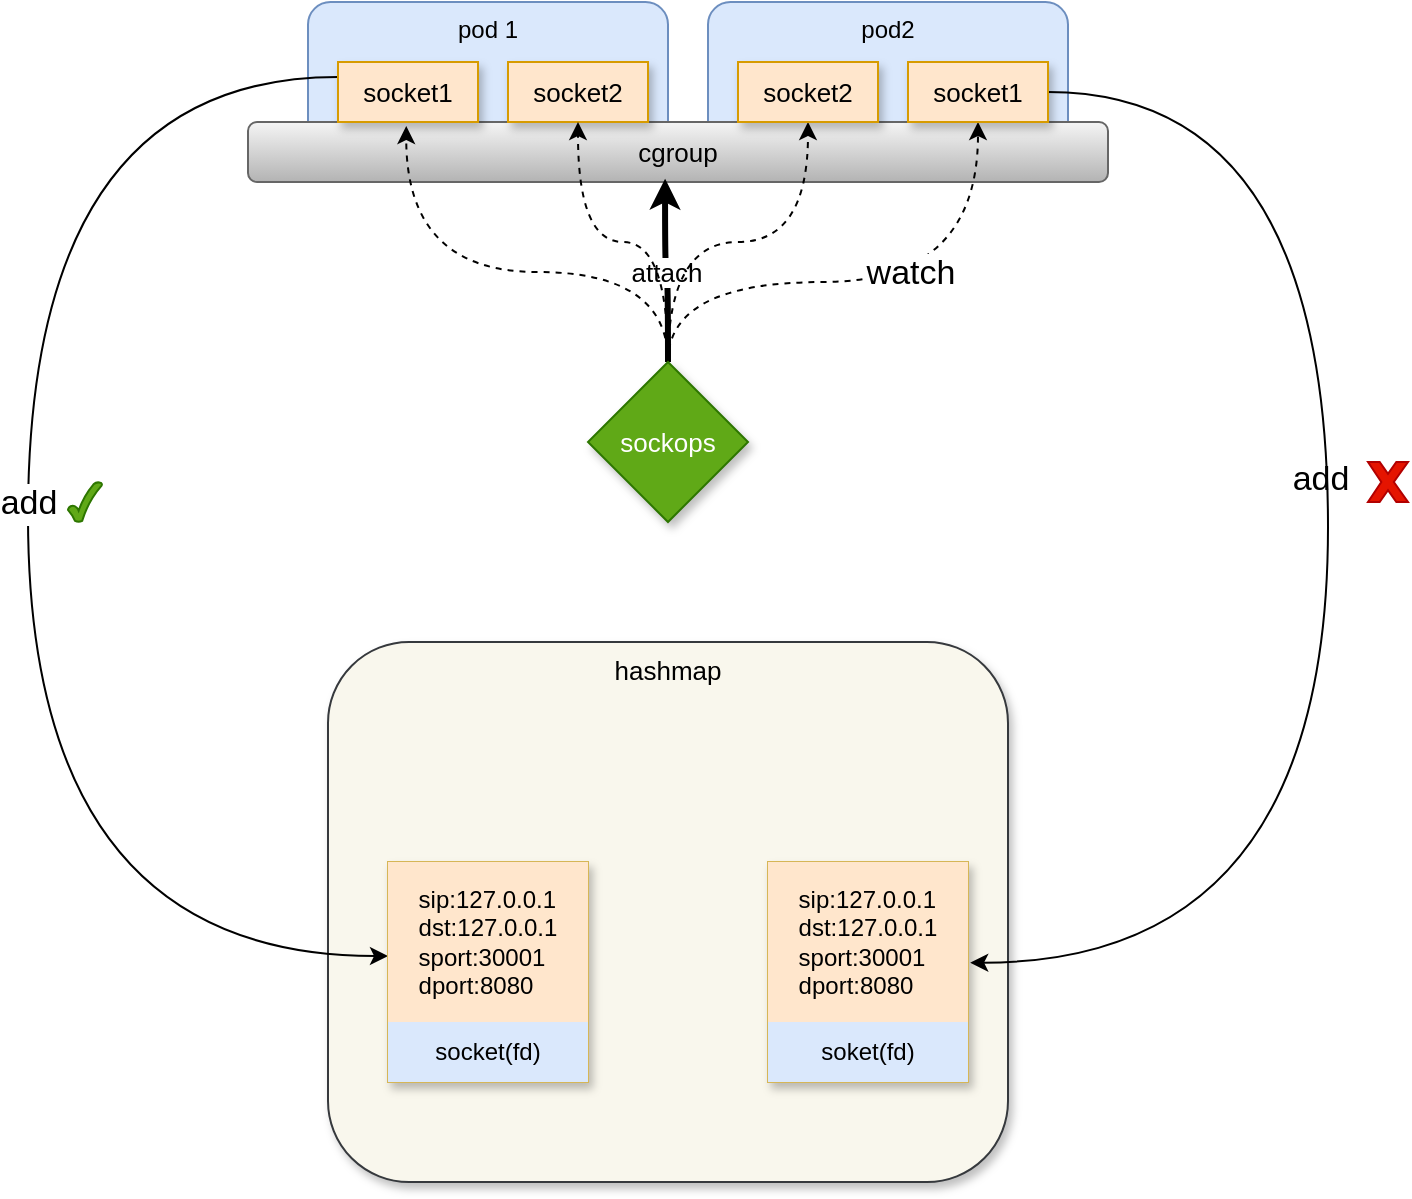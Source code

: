<mxfile version="14.4.2" type="github">
  <diagram id="0eA8aw2C4x_AHw5Ap8uo" name="Page-1">
    <mxGraphModel dx="-68" dy="475" grid="1" gridSize="10" guides="1" tooltips="1" connect="1" arrows="1" fold="1" page="1" pageScale="1" pageWidth="850" pageHeight="1100" math="0" shadow="0">
      <root>
        <mxCell id="0" />
        <mxCell id="1" parent="0" />
        <mxCell id="VWwcEUDeF1Gve_b1o335-10" value="" style="verticalLabelPosition=bottom;verticalAlign=top;html=1;shape=mxgraph.basic.x;fontSize=17;align=center;fillColor=#e51400;strokeColor=#B20000;fontColor=#ffffff;" vertex="1" parent="1">
          <mxGeometry x="1780" y="310" width="20" height="20" as="geometry" />
        </mxCell>
        <mxCell id="VWwcEUDeF1Gve_b1o335-2" value="pod2" style="rounded=1;whiteSpace=wrap;html=1;verticalAlign=top;align=center;fillColor=#dae8fc;strokeColor=#6c8ebf;" vertex="1" parent="1">
          <mxGeometry x="1450" y="80" width="180" height="75" as="geometry" />
        </mxCell>
        <mxCell id="VWwcEUDeF1Gve_b1o335-1" value="pod 1" style="rounded=1;whiteSpace=wrap;html=1;verticalAlign=top;align=center;fillColor=#dae8fc;strokeColor=#6c8ebf;" vertex="1" parent="1">
          <mxGeometry x="1250" y="80" width="180" height="75" as="geometry" />
        </mxCell>
        <mxCell id="QmatbKFXltCY_Pcwm0E2-36" value="cgroup" style="rounded=1;whiteSpace=wrap;html=1;shadow=0;glass=0;sketch=0;strokeWidth=1;gradientColor=#b3b3b3;fontSize=13;align=center;fillColor=#f5f5f5;strokeColor=#666666;" parent="1" vertex="1">
          <mxGeometry x="1220" y="140" width="430" height="30" as="geometry" />
        </mxCell>
        <mxCell id="QmatbKFXltCY_Pcwm0E2-2" value="hashmap" style="rounded=1;whiteSpace=wrap;html=1;strokeWidth=1;fontSize=13;verticalAlign=top;align=center;shadow=1;fillColor=#f9f7ed;strokeColor=#36393d;" parent="1" vertex="1">
          <mxGeometry x="1260" y="400" width="340" height="270" as="geometry" />
        </mxCell>
        <mxCell id="QmatbKFXltCY_Pcwm0E2-7" style="edgeStyle=orthogonalEdgeStyle;curved=1;rounded=0;orthogonalLoop=1;jettySize=auto;html=1;endArrow=classic;endFill=1;strokeColor=#000000;strokeWidth=1;fontSize=13;exitX=0;exitY=0.25;exitDx=0;exitDy=0;" parent="1" source="QmatbKFXltCY_Pcwm0E2-3" target="QmatbKFXltCY_Pcwm0E2-23" edge="1">
          <mxGeometry relative="1" as="geometry">
            <mxPoint x="1130" y="420" as="sourcePoint" />
            <mxPoint x="1314.455" y="557.02" as="targetPoint" />
            <Array as="points">
              <mxPoint x="1110" y="118" />
              <mxPoint x="1110" y="557" />
            </Array>
          </mxGeometry>
        </mxCell>
        <mxCell id="QmatbKFXltCY_Pcwm0E2-45" value="add" style="edgeLabel;html=1;align=center;verticalAlign=middle;resizable=0;points=[];fontSize=17;" parent="QmatbKFXltCY_Pcwm0E2-7" vertex="1" connectable="0">
          <mxGeometry x="0.359" relative="1" as="geometry">
            <mxPoint y="-158.5" as="offset" />
          </mxGeometry>
        </mxCell>
        <mxCell id="QmatbKFXltCY_Pcwm0E2-3" value="socket1" style="rounded=0;whiteSpace=wrap;html=1;strokeWidth=1;fontSize=13;fillColor=#ffe6cc;strokeColor=#d79b00;shadow=1;" parent="1" vertex="1">
          <mxGeometry x="1265" y="110" width="70" height="30" as="geometry" />
        </mxCell>
        <mxCell id="QmatbKFXltCY_Pcwm0E2-17" value="" style="shape=table;html=1;whiteSpace=wrap;startSize=0;container=1;collapsible=0;childLayout=tableLayout;verticalAlign=top;align=left;fillColor=#fff2cc;strokeColor=#d6b656;gradientColor=#ffffff;sketch=0;rounded=0;shadow=1;" parent="1" vertex="1">
          <mxGeometry x="1480" y="510" width="100" height="110" as="geometry" />
        </mxCell>
        <mxCell id="QmatbKFXltCY_Pcwm0E2-18" value="" style="shape=partialRectangle;html=1;whiteSpace=wrap;collapsible=0;dropTarget=0;pointerEvents=0;fillColor=none;top=0;left=0;bottom=0;right=0;points=[[0,0.5],[1,0.5]];portConstraint=eastwest;verticalAlign=top;" parent="QmatbKFXltCY_Pcwm0E2-17" vertex="1">
          <mxGeometry width="100" height="80" as="geometry" />
        </mxCell>
        <mxCell id="QmatbKFXltCY_Pcwm0E2-19" value="&lt;div style=&quot;text-align: justify&quot;&gt;&lt;span&gt;sip:127.0.0.1&lt;/span&gt;&lt;br&gt;&lt;/div&gt;&lt;div style=&quot;text-align: justify&quot;&gt;&lt;span&gt;dst:127.0.0.1&lt;/span&gt;&lt;/div&gt;&lt;div style=&quot;text-align: justify&quot;&gt;&lt;span&gt;sport:30001&lt;/span&gt;&lt;/div&gt;&lt;div style=&quot;text-align: justify&quot;&gt;&lt;span&gt;dport:8080&lt;/span&gt;&lt;/div&gt;" style="shape=partialRectangle;html=1;whiteSpace=wrap;connectable=0;overflow=hidden;fillColor=#ffe6cc;top=0;left=0;bottom=0;right=0;align=center;strokeColor=#d79b00;" parent="QmatbKFXltCY_Pcwm0E2-18" vertex="1">
          <mxGeometry width="100" height="80" as="geometry" />
        </mxCell>
        <mxCell id="QmatbKFXltCY_Pcwm0E2-20" value="" style="shape=partialRectangle;html=1;whiteSpace=wrap;collapsible=0;dropTarget=0;pointerEvents=0;fillColor=none;top=0;left=0;bottom=0;right=0;points=[[0,0.5],[1,0.5]];portConstraint=eastwest;" parent="QmatbKFXltCY_Pcwm0E2-17" vertex="1">
          <mxGeometry y="80" width="100" height="30" as="geometry" />
        </mxCell>
        <mxCell id="QmatbKFXltCY_Pcwm0E2-21" value="soket(fd)" style="shape=partialRectangle;html=1;whiteSpace=wrap;connectable=0;overflow=hidden;fillColor=#dae8fc;top=0;left=0;bottom=0;right=0;strokeColor=#6c8ebf;" parent="QmatbKFXltCY_Pcwm0E2-20" vertex="1">
          <mxGeometry width="100" height="30" as="geometry" />
        </mxCell>
        <mxCell id="QmatbKFXltCY_Pcwm0E2-22" value="" style="shape=table;html=1;whiteSpace=wrap;startSize=0;container=1;collapsible=0;childLayout=tableLayout;verticalAlign=top;align=left;fillColor=#fff2cc;strokeColor=#d6b656;shadow=1;" parent="1" vertex="1">
          <mxGeometry x="1290" y="510" width="100" height="110" as="geometry" />
        </mxCell>
        <mxCell id="QmatbKFXltCY_Pcwm0E2-23" value="" style="shape=partialRectangle;html=1;whiteSpace=wrap;collapsible=0;dropTarget=0;pointerEvents=0;fillColor=none;top=0;left=0;bottom=0;right=0;points=[[0,0.5],[1,0.5]];portConstraint=eastwest;verticalAlign=top;" parent="QmatbKFXltCY_Pcwm0E2-22" vertex="1">
          <mxGeometry width="100" height="80" as="geometry" />
        </mxCell>
        <mxCell id="QmatbKFXltCY_Pcwm0E2-24" value="&lt;div style=&quot;text-align: justify&quot;&gt;&lt;span&gt;sip:127.0.0.1&lt;/span&gt;&lt;br&gt;&lt;/div&gt;&lt;div style=&quot;text-align: justify&quot;&gt;&lt;span&gt;dst:127.0.0.1&lt;/span&gt;&lt;/div&gt;&lt;div style=&quot;text-align: justify&quot;&gt;&lt;span&gt;sport:30001&lt;/span&gt;&lt;/div&gt;&lt;div style=&quot;text-align: justify&quot;&gt;&lt;span&gt;dport:8080&lt;/span&gt;&lt;/div&gt;" style="shape=partialRectangle;html=1;whiteSpace=wrap;connectable=0;overflow=hidden;fillColor=#ffe6cc;top=0;left=0;bottom=0;right=0;align=center;strokeColor=#d79b00;" parent="QmatbKFXltCY_Pcwm0E2-23" vertex="1">
          <mxGeometry width="100" height="80" as="geometry" />
        </mxCell>
        <mxCell id="QmatbKFXltCY_Pcwm0E2-25" value="" style="shape=partialRectangle;html=1;whiteSpace=wrap;collapsible=0;dropTarget=0;pointerEvents=0;fillColor=none;top=0;left=0;bottom=0;right=0;points=[[0,0.5],[1,0.5]];portConstraint=eastwest;" parent="QmatbKFXltCY_Pcwm0E2-22" vertex="1">
          <mxGeometry y="80" width="100" height="30" as="geometry" />
        </mxCell>
        <mxCell id="QmatbKFXltCY_Pcwm0E2-26" value="socket(fd)" style="shape=partialRectangle;html=1;whiteSpace=wrap;connectable=0;overflow=hidden;fillColor=#dae8fc;top=0;left=0;bottom=0;right=0;strokeColor=#6c8ebf;" parent="QmatbKFXltCY_Pcwm0E2-25" vertex="1">
          <mxGeometry width="100" height="30" as="geometry" />
        </mxCell>
        <mxCell id="QmatbKFXltCY_Pcwm0E2-27" value="add" style="edgeLabel;html=1;align=center;verticalAlign=middle;resizable=0;points=[];fontSize=17;" parent="1" vertex="1" connectable="0">
          <mxGeometry x="1720" y="329.999" as="geometry">
            <mxPoint x="36" y="-11" as="offset" />
          </mxGeometry>
        </mxCell>
        <mxCell id="QmatbKFXltCY_Pcwm0E2-29" style="edgeStyle=orthogonalEdgeStyle;curved=1;rounded=0;orthogonalLoop=1;jettySize=auto;html=1;entryX=1.011;entryY=0.629;entryDx=0;entryDy=0;entryPerimeter=0;endArrow=classic;endFill=1;strokeColor=#000000;strokeWidth=1;fontSize=13;exitX=1;exitY=0.5;exitDx=0;exitDy=0;" parent="1" source="VWwcEUDeF1Gve_b1o335-4" target="QmatbKFXltCY_Pcwm0E2-18" edge="1">
          <mxGeometry relative="1" as="geometry">
            <Array as="points">
              <mxPoint x="1760" y="125" />
              <mxPoint x="1760" y="560" />
            </Array>
          </mxGeometry>
        </mxCell>
        <mxCell id="QmatbKFXltCY_Pcwm0E2-28" value="socket2" style="rounded=0;whiteSpace=wrap;html=1;strokeWidth=1;fontSize=13;fillColor=#ffe6cc;strokeColor=#d79b00;glass=0;shadow=1;" parent="1" vertex="1">
          <mxGeometry x="1350" y="110" width="70" height="30" as="geometry" />
        </mxCell>
        <mxCell id="QmatbKFXltCY_Pcwm0E2-37" value="attach" style="edgeStyle=orthogonalEdgeStyle;curved=1;rounded=0;orthogonalLoop=1;jettySize=auto;html=1;entryX=0.485;entryY=0.945;entryDx=0;entryDy=0;entryPerimeter=0;startArrow=none;startFill=0;endArrow=classic;endFill=1;strokeColor=#000000;strokeWidth=3;fontSize=13;exitX=0.5;exitY=0;exitDx=0;exitDy=0;" parent="1" source="QmatbKFXltCY_Pcwm0E2-32" target="QmatbKFXltCY_Pcwm0E2-36" edge="1">
          <mxGeometry relative="1" as="geometry">
            <mxPoint x="1430.034" y="210.034" as="sourcePoint" />
          </mxGeometry>
        </mxCell>
        <mxCell id="VWwcEUDeF1Gve_b1o335-5" style="edgeStyle=orthogonalEdgeStyle;rounded=0;orthogonalLoop=1;jettySize=auto;html=1;entryX=0.184;entryY=0.067;entryDx=0;entryDy=0;entryPerimeter=0;curved=1;dashed=1;" edge="1" parent="1" source="QmatbKFXltCY_Pcwm0E2-32" target="QmatbKFXltCY_Pcwm0E2-36">
          <mxGeometry relative="1" as="geometry" />
        </mxCell>
        <mxCell id="VWwcEUDeF1Gve_b1o335-6" style="edgeStyle=orthogonalEdgeStyle;curved=1;rounded=0;orthogonalLoop=1;jettySize=auto;html=1;dashed=1;" edge="1" parent="1" source="QmatbKFXltCY_Pcwm0E2-32" target="VWwcEUDeF1Gve_b1o335-4">
          <mxGeometry relative="1" as="geometry">
            <Array as="points">
              <mxPoint x="1430" y="220" />
              <mxPoint x="1585" y="220" />
            </Array>
          </mxGeometry>
        </mxCell>
        <mxCell id="VWwcEUDeF1Gve_b1o335-20" value="watch" style="edgeLabel;html=1;align=center;verticalAlign=middle;resizable=0;points=[];fontSize=17;" vertex="1" connectable="0" parent="VWwcEUDeF1Gve_b1o335-6">
          <mxGeometry x="0.166" y="4" relative="1" as="geometry">
            <mxPoint as="offset" />
          </mxGeometry>
        </mxCell>
        <mxCell id="VWwcEUDeF1Gve_b1o335-7" style="edgeStyle=orthogonalEdgeStyle;curved=1;rounded=0;orthogonalLoop=1;jettySize=auto;html=1;dashed=1;" edge="1" parent="1" source="QmatbKFXltCY_Pcwm0E2-32" target="QmatbKFXltCY_Pcwm0E2-28">
          <mxGeometry relative="1" as="geometry" />
        </mxCell>
        <mxCell id="VWwcEUDeF1Gve_b1o335-8" style="edgeStyle=orthogonalEdgeStyle;curved=1;rounded=0;orthogonalLoop=1;jettySize=auto;html=1;dashed=1;" edge="1" parent="1" source="QmatbKFXltCY_Pcwm0E2-32" target="VWwcEUDeF1Gve_b1o335-3">
          <mxGeometry relative="1" as="geometry" />
        </mxCell>
        <mxCell id="QmatbKFXltCY_Pcwm0E2-32" value="sockops" style="rhombus;whiteSpace=wrap;html=1;rounded=0;shadow=1;glass=0;sketch=0;strokeWidth=1;fontSize=13;align=center;fillColor=#60a917;strokeColor=#2D7600;fontColor=#ffffff;" parent="1" vertex="1">
          <mxGeometry x="1390" y="260" width="80" height="80" as="geometry" />
        </mxCell>
        <mxCell id="VWwcEUDeF1Gve_b1o335-3" value="socket2" style="rounded=0;whiteSpace=wrap;html=1;strokeWidth=1;fontSize=13;fillColor=#ffe6cc;strokeColor=#d79b00;shadow=1;" vertex="1" parent="1">
          <mxGeometry x="1465" y="110" width="70" height="30" as="geometry" />
        </mxCell>
        <mxCell id="VWwcEUDeF1Gve_b1o335-4" value="socket1" style="rounded=0;whiteSpace=wrap;html=1;strokeWidth=1;fontSize=13;fillColor=#ffe6cc;strokeColor=#d79b00;glass=0;shadow=1;" vertex="1" parent="1">
          <mxGeometry x="1550" y="110" width="70" height="30" as="geometry" />
        </mxCell>
        <mxCell id="VWwcEUDeF1Gve_b1o335-18" value="" style="verticalLabelPosition=bottom;verticalAlign=top;html=1;shape=mxgraph.basic.tick;fontSize=17;align=center;fillColor=#60a917;strokeColor=#2D7600;fontColor=#ffffff;" vertex="1" parent="1">
          <mxGeometry x="1130" y="320" width="17" height="20" as="geometry" />
        </mxCell>
      </root>
    </mxGraphModel>
  </diagram>
</mxfile>
